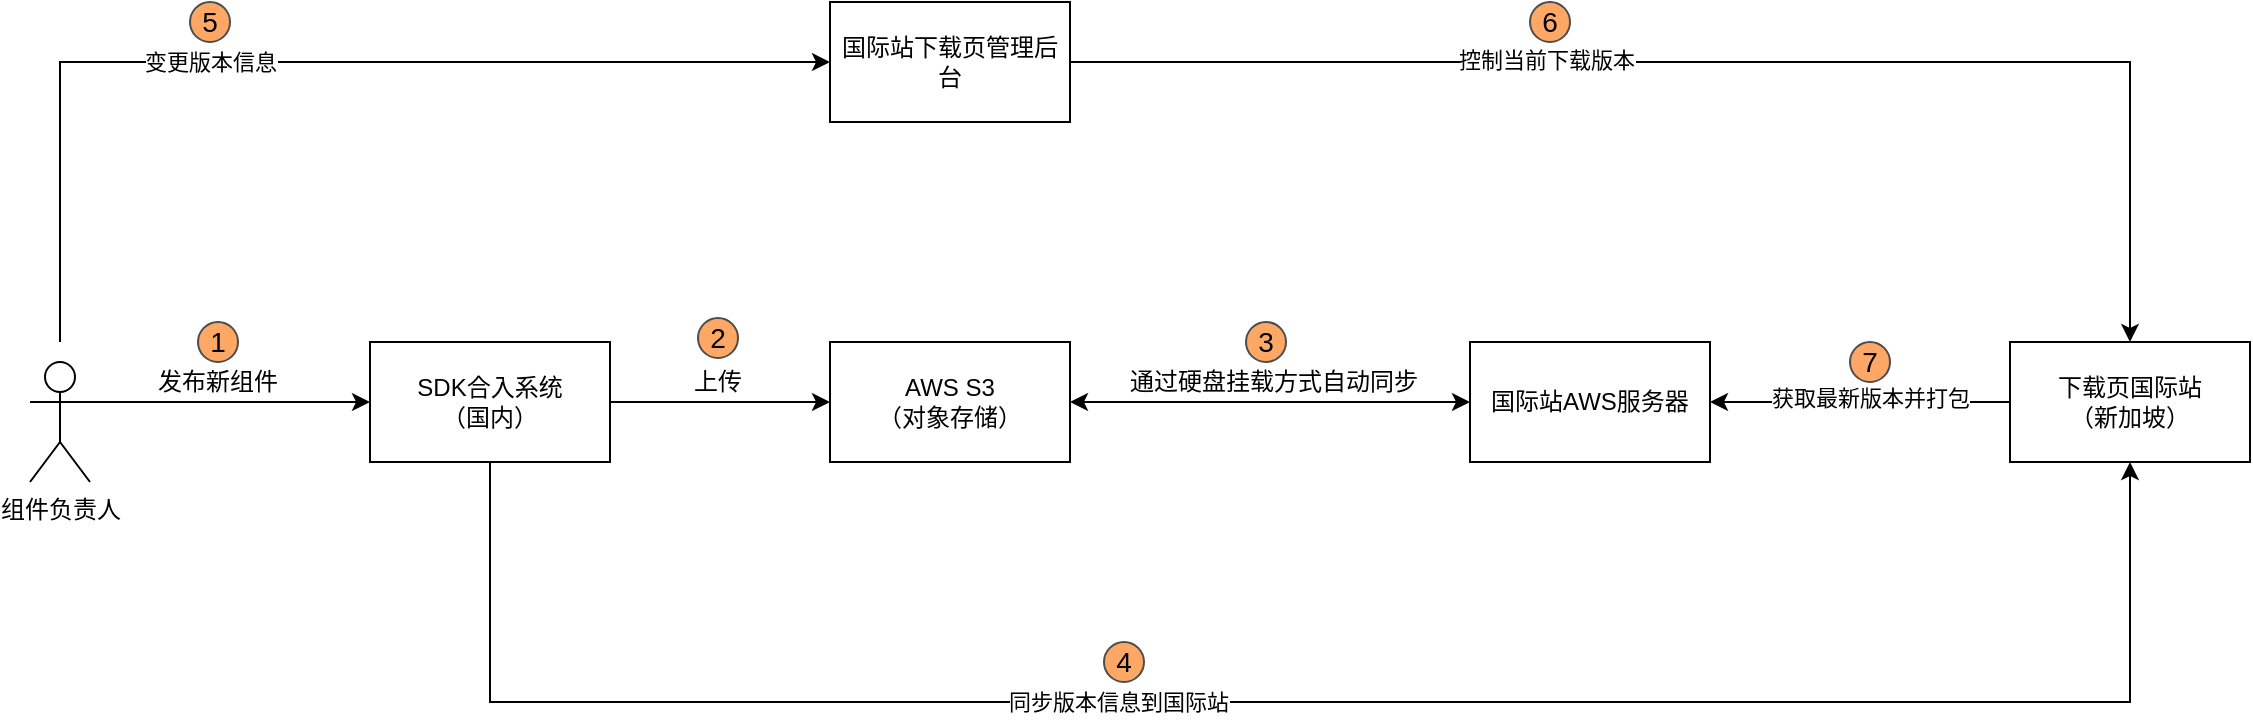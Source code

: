 <mxfile version="13.8.8" type="github">
  <diagram id="3sJmwWHuC3y5HuRblNoI" name="Page-1">
    <mxGraphModel dx="2893" dy="984" grid="1" gridSize="10" guides="1" tooltips="1" connect="1" arrows="1" fold="1" page="1" pageScale="1" pageWidth="827" pageHeight="1169" math="0" shadow="0">
      <root>
        <mxCell id="0" />
        <mxCell id="1" parent="0" />
        <mxCell id="ATobDdn7_iabuAxhh3ML-18" style="edgeStyle=orthogonalEdgeStyle;rounded=0;orthogonalLoop=1;jettySize=auto;html=1;exitX=1;exitY=0.5;exitDx=0;exitDy=0;entryX=0;entryY=0.5;entryDx=0;entryDy=0;" parent="1" source="ATobDdn7_iabuAxhh3ML-1" edge="1">
          <mxGeometry relative="1" as="geometry">
            <mxPoint x="-240" y="320" as="targetPoint" />
          </mxGeometry>
        </mxCell>
        <mxCell id="ATobDdn7_iabuAxhh3ML-1" value="SDK合入系统&lt;br&gt;（国内）" style="rounded=0;whiteSpace=wrap;html=1;" parent="1" vertex="1">
          <mxGeometry x="-470" y="290" width="120" height="60" as="geometry" />
        </mxCell>
        <mxCell id="ATobDdn7_iabuAxhh3ML-2" value="组件负责人" style="shape=umlActor;verticalLabelPosition=bottom;verticalAlign=top;html=1;outlineConnect=0;" parent="1" vertex="1">
          <mxGeometry x="-640" y="300" width="30" height="60" as="geometry" />
        </mxCell>
        <mxCell id="ATobDdn7_iabuAxhh3ML-3" value="" style="endArrow=classic;html=1;exitX=1;exitY=0.333;exitDx=0;exitDy=0;exitPerimeter=0;entryX=0;entryY=0.5;entryDx=0;entryDy=0;" parent="1" source="ATobDdn7_iabuAxhh3ML-2" target="ATobDdn7_iabuAxhh3ML-1" edge="1">
          <mxGeometry width="50" height="50" relative="1" as="geometry">
            <mxPoint x="-250" y="490" as="sourcePoint" />
            <mxPoint x="-200" y="440" as="targetPoint" />
          </mxGeometry>
        </mxCell>
        <mxCell id="ATobDdn7_iabuAxhh3ML-5" value="发布新组件" style="text;html=1;strokeColor=none;fillColor=none;align=center;verticalAlign=middle;whiteSpace=wrap;rounded=0;" parent="1" vertex="1">
          <mxGeometry x="-580" y="300" width="68" height="20" as="geometry" />
        </mxCell>
        <mxCell id="uo3p1n60BAuQ-Tskl4PL-17" style="edgeStyle=orthogonalEdgeStyle;rounded=0;orthogonalLoop=1;jettySize=auto;html=1;exitX=0;exitY=0.5;exitDx=0;exitDy=0;" parent="1" source="ATobDdn7_iabuAxhh3ML-12" target="uo3p1n60BAuQ-Tskl4PL-4" edge="1">
          <mxGeometry relative="1" as="geometry" />
        </mxCell>
        <mxCell id="uo3p1n60BAuQ-Tskl4PL-19" value="获取最新版本并打包" style="edgeLabel;html=1;align=center;verticalAlign=middle;resizable=0;points=[];" parent="uo3p1n60BAuQ-Tskl4PL-17" vertex="1" connectable="0">
          <mxGeometry x="-0.067" y="-2" relative="1" as="geometry">
            <mxPoint as="offset" />
          </mxGeometry>
        </mxCell>
        <mxCell id="ATobDdn7_iabuAxhh3ML-12" value="下载页国际站&lt;br&gt;（新加坡）" style="rounded=0;whiteSpace=wrap;html=1;" parent="1" vertex="1">
          <mxGeometry x="350" y="290" width="120" height="60" as="geometry" />
        </mxCell>
        <mxCell id="ATobDdn7_iabuAxhh3ML-21" style="edgeStyle=orthogonalEdgeStyle;rounded=0;orthogonalLoop=1;jettySize=auto;html=1;exitX=0.5;exitY=1;exitDx=0;exitDy=0;" parent="1" source="ATobDdn7_iabuAxhh3ML-1" target="ATobDdn7_iabuAxhh3ML-12" edge="1">
          <mxGeometry relative="1" as="geometry">
            <Array as="points">
              <mxPoint x="-410" y="470" />
              <mxPoint x="410" y="470" />
            </Array>
          </mxGeometry>
        </mxCell>
        <mxCell id="ATobDdn7_iabuAxhh3ML-22" value="同步版本信息到国际站" style="edgeLabel;html=1;align=center;verticalAlign=middle;resizable=0;points=[];" parent="ATobDdn7_iabuAxhh3ML-21" vertex="1" connectable="0">
          <mxGeometry x="-0.182" relative="1" as="geometry">
            <mxPoint as="offset" />
          </mxGeometry>
        </mxCell>
        <mxCell id="ATobDdn7_iabuAxhh3ML-31" value="2" style="ellipse;whiteSpace=wrap;html=1;aspect=fixed;rounded=0;labelBackgroundColor=none;sketch=0;fontSize=14;fillColor=#FFA866;strokeColor=#4D4D4D;" parent="1" vertex="1">
          <mxGeometry x="-306" y="278" width="20" height="20" as="geometry" />
        </mxCell>
        <mxCell id="ATobDdn7_iabuAxhh3ML-34" value="3" style="ellipse;whiteSpace=wrap;html=1;aspect=fixed;rounded=0;labelBackgroundColor=none;sketch=0;fontSize=14;fillColor=#FFA866;strokeColor=#4D4D4D;" parent="1" vertex="1">
          <mxGeometry x="-32" y="280" width="20" height="20" as="geometry" />
        </mxCell>
        <mxCell id="ATobDdn7_iabuAxhh3ML-37" value="4" style="ellipse;whiteSpace=wrap;html=1;aspect=fixed;rounded=0;labelBackgroundColor=none;sketch=0;fontSize=14;fillColor=#FFA866;strokeColor=#4D4D4D;" parent="1" vertex="1">
          <mxGeometry x="-103" y="440" width="20" height="20" as="geometry" />
        </mxCell>
        <mxCell id="ATobDdn7_iabuAxhh3ML-38" value="1" style="ellipse;whiteSpace=wrap;html=1;aspect=fixed;rounded=0;labelBackgroundColor=none;sketch=0;fontSize=14;fillColor=#FFA866;strokeColor=#4D4D4D;" parent="1" vertex="1">
          <mxGeometry x="-556" y="280" width="20" height="20" as="geometry" />
        </mxCell>
        <mxCell id="uo3p1n60BAuQ-Tskl4PL-2" value="AWS S3&lt;br&gt;（对象存储）" style="rounded=0;whiteSpace=wrap;html=1;" parent="1" vertex="1">
          <mxGeometry x="-240" y="290" width="120" height="60" as="geometry" />
        </mxCell>
        <mxCell id="uo3p1n60BAuQ-Tskl4PL-3" value="" style="endArrow=classic;startArrow=classic;html=1;exitX=1;exitY=0.5;exitDx=0;exitDy=0;entryX=0;entryY=0.5;entryDx=0;entryDy=0;" parent="1" source="uo3p1n60BAuQ-Tskl4PL-2" target="uo3p1n60BAuQ-Tskl4PL-4" edge="1">
          <mxGeometry width="50" height="50" relative="1" as="geometry">
            <mxPoint x="-110" y="350" as="sourcePoint" />
            <mxPoint x="10" y="320" as="targetPoint" />
          </mxGeometry>
        </mxCell>
        <mxCell id="uo3p1n60BAuQ-Tskl4PL-4" value="国际站AWS服务器" style="rounded=0;whiteSpace=wrap;html=1;" parent="1" vertex="1">
          <mxGeometry x="80" y="290" width="120" height="60" as="geometry" />
        </mxCell>
        <mxCell id="uo3p1n60BAuQ-Tskl4PL-5" value="通过硬盘挂载方式自动同步" style="text;html=1;strokeColor=none;fillColor=none;align=center;verticalAlign=middle;whiteSpace=wrap;rounded=0;" parent="1" vertex="1">
          <mxGeometry x="-96" y="300" width="156" height="20" as="geometry" />
        </mxCell>
        <mxCell id="uo3p1n60BAuQ-Tskl4PL-16" style="edgeStyle=orthogonalEdgeStyle;rounded=0;orthogonalLoop=1;jettySize=auto;html=1;exitX=1;exitY=0.5;exitDx=0;exitDy=0;entryX=0.5;entryY=0;entryDx=0;entryDy=0;" parent="1" source="uo3p1n60BAuQ-Tskl4PL-8" target="ATobDdn7_iabuAxhh3ML-12" edge="1">
          <mxGeometry relative="1" as="geometry" />
        </mxCell>
        <mxCell id="uo3p1n60BAuQ-Tskl4PL-18" value="控制当前下载版本" style="edgeLabel;html=1;align=center;verticalAlign=middle;resizable=0;points=[];" parent="uo3p1n60BAuQ-Tskl4PL-16" vertex="1" connectable="0">
          <mxGeometry x="-0.29" y="-4" relative="1" as="geometry">
            <mxPoint y="-5" as="offset" />
          </mxGeometry>
        </mxCell>
        <mxCell id="uo3p1n60BAuQ-Tskl4PL-8" value="国际站下载页管理后台" style="rounded=0;whiteSpace=wrap;html=1;" parent="1" vertex="1">
          <mxGeometry x="-240" y="120" width="120" height="60" as="geometry" />
        </mxCell>
        <mxCell id="uo3p1n60BAuQ-Tskl4PL-9" style="edgeStyle=orthogonalEdgeStyle;rounded=0;orthogonalLoop=1;jettySize=auto;html=1;entryX=0;entryY=0.5;entryDx=0;entryDy=0;" parent="1" target="uo3p1n60BAuQ-Tskl4PL-8" edge="1">
          <mxGeometry relative="1" as="geometry">
            <Array as="points">
              <mxPoint x="-625" y="150" />
            </Array>
            <mxPoint x="-625" y="290" as="sourcePoint" />
            <mxPoint x="-625" y="590" as="targetPoint" />
          </mxGeometry>
        </mxCell>
        <mxCell id="uo3p1n60BAuQ-Tskl4PL-10" value="变更版本信息" style="edgeLabel;html=1;align=center;verticalAlign=middle;resizable=0;points=[];" parent="uo3p1n60BAuQ-Tskl4PL-9" vertex="1" connectable="0">
          <mxGeometry x="-0.182" relative="1" as="geometry">
            <mxPoint as="offset" />
          </mxGeometry>
        </mxCell>
        <mxCell id="uo3p1n60BAuQ-Tskl4PL-11" value="5" style="ellipse;whiteSpace=wrap;html=1;aspect=fixed;rounded=0;labelBackgroundColor=none;sketch=0;fontSize=14;fillColor=#FFA866;strokeColor=#4D4D4D;" parent="1" vertex="1">
          <mxGeometry x="-560" y="120" width="20" height="20" as="geometry" />
        </mxCell>
        <mxCell id="48NXh24DLfGN-_I6xpfl-1" value="上传" style="text;html=1;strokeColor=none;fillColor=none;align=center;verticalAlign=middle;whiteSpace=wrap;rounded=0;" vertex="1" parent="1">
          <mxGeometry x="-374" y="300" width="156" height="20" as="geometry" />
        </mxCell>
        <mxCell id="48NXh24DLfGN-_I6xpfl-2" value="7" style="ellipse;whiteSpace=wrap;html=1;aspect=fixed;rounded=0;labelBackgroundColor=none;sketch=0;fontSize=14;fillColor=#FFA866;strokeColor=#4D4D4D;" vertex="1" parent="1">
          <mxGeometry x="270" y="290" width="20" height="20" as="geometry" />
        </mxCell>
        <mxCell id="48NXh24DLfGN-_I6xpfl-3" value="6" style="ellipse;whiteSpace=wrap;html=1;aspect=fixed;rounded=0;labelBackgroundColor=none;sketch=0;fontSize=14;fillColor=#FFA866;strokeColor=#4D4D4D;" vertex="1" parent="1">
          <mxGeometry x="110" y="120" width="20" height="20" as="geometry" />
        </mxCell>
      </root>
    </mxGraphModel>
  </diagram>
</mxfile>
